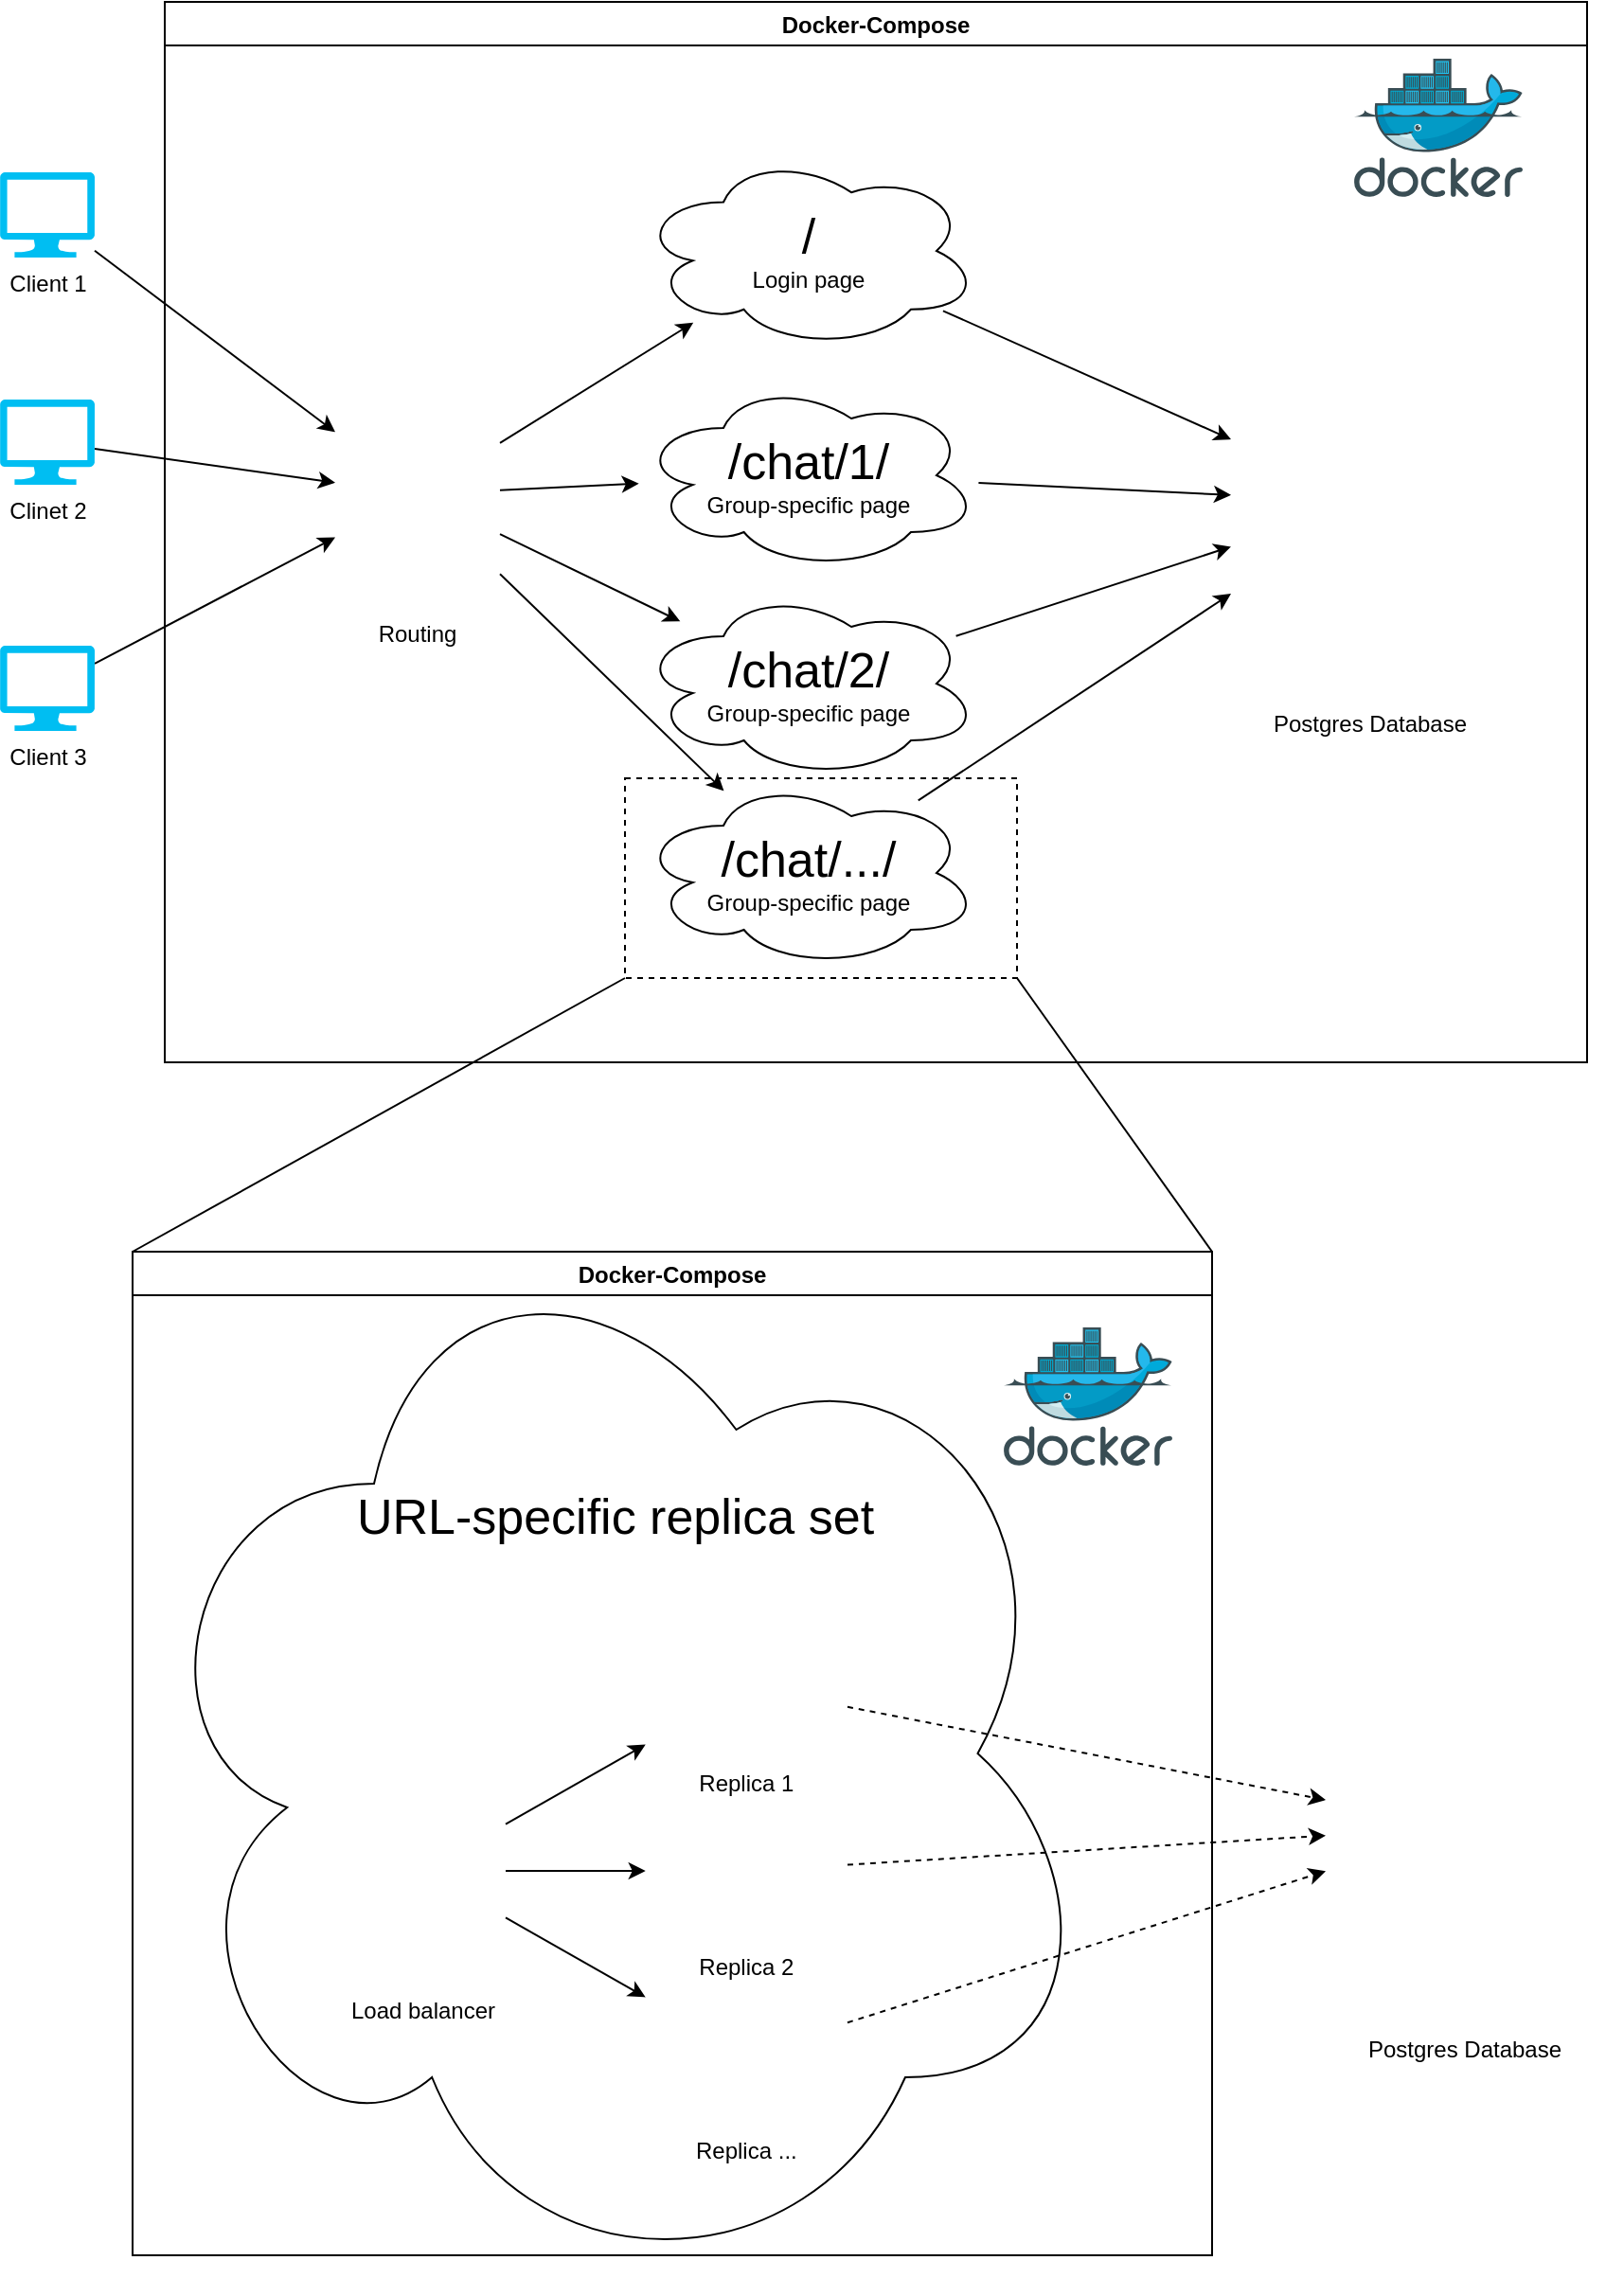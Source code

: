 <mxfile>
    <diagram id="KbJQMDzMe3jMYKvD7peT" name="Page-1">
        <mxGraphModel dx="1447" dy="1187" grid="1" gridSize="10" guides="1" tooltips="1" connect="1" arrows="1" fold="1" page="1" pageScale="1" pageWidth="827" pageHeight="1169" math="0" shadow="0">
            <root>
                <mxCell id="0"/>
                <mxCell id="1" parent="0"/>
                <mxCell id="4" value="Docker-Compose" style="swimlane;" parent="1" vertex="1">
                    <mxGeometry x="97" y="110" width="751" height="560" as="geometry"/>
                </mxCell>
                <mxCell id="3" value="" style="sketch=0;aspect=fixed;html=1;points=[];align=center;image;fontSize=12;image=img/lib/mscae/Docker.svg;" parent="4" vertex="1">
                    <mxGeometry x="628" y="30.0" width="89" height="72.98" as="geometry"/>
                </mxCell>
                <mxCell id="15" style="edgeStyle=none;html=1;fontSize=26;" edge="1" parent="4" source="2" target="11">
                    <mxGeometry relative="1" as="geometry"/>
                </mxCell>
                <mxCell id="16" style="edgeStyle=none;html=1;fontSize=26;" edge="1" parent="4" source="2" target="12">
                    <mxGeometry relative="1" as="geometry"/>
                </mxCell>
                <mxCell id="17" style="edgeStyle=none;html=1;fontSize=26;" edge="1" parent="4" source="2" target="13">
                    <mxGeometry relative="1" as="geometry"/>
                </mxCell>
                <mxCell id="18" style="edgeStyle=none;html=1;fontSize=26;" edge="1" parent="4" source="2" target="14">
                    <mxGeometry relative="1" as="geometry"/>
                </mxCell>
                <mxCell id="2" value="Routing" style="shape=image;verticalLabelPosition=bottom;labelBackgroundColor=#ffffff;verticalAlign=top;aspect=fixed;imageAspect=0;image=https://upload.wikimedia.org/wikipedia/commons/thumb/1/1b/Traefik.logo.png/1200px-Traefik.logo.png;" parent="4" vertex="1">
                    <mxGeometry x="90" y="200" width="87" height="120" as="geometry"/>
                </mxCell>
                <mxCell id="20" style="edgeStyle=none;html=1;fontSize=26;" edge="1" parent="4" source="11" target="19">
                    <mxGeometry relative="1" as="geometry"/>
                </mxCell>
                <mxCell id="11" value="&lt;font style=&quot;font-size: 26px&quot;&gt;/&lt;/font&gt;&lt;br&gt;Login page" style="ellipse;shape=cloud;whiteSpace=wrap;html=1;" vertex="1" parent="4">
                    <mxGeometry x="250" y="80" width="180" height="102.98" as="geometry"/>
                </mxCell>
                <mxCell id="21" style="edgeStyle=none;html=1;fontSize=26;" edge="1" parent="4" source="12" target="19">
                    <mxGeometry relative="1" as="geometry"/>
                </mxCell>
                <mxCell id="12" value="&lt;font style=&quot;font-size: 26px&quot;&gt;/chat/1/&lt;/font&gt;&lt;br&gt;Group-specific page" style="ellipse;shape=cloud;whiteSpace=wrap;html=1;" vertex="1" parent="4">
                    <mxGeometry x="250" y="200" width="180" height="100" as="geometry"/>
                </mxCell>
                <mxCell id="22" style="edgeStyle=none;html=1;fontSize=26;" edge="1" parent="4" source="13" target="19">
                    <mxGeometry relative="1" as="geometry"/>
                </mxCell>
                <mxCell id="13" value="&lt;font style=&quot;font-size: 26px&quot;&gt;/chat/2/&lt;/font&gt;&lt;br&gt;Group-specific page" style="ellipse;shape=cloud;whiteSpace=wrap;html=1;" vertex="1" parent="4">
                    <mxGeometry x="250" y="310" width="180" height="100" as="geometry"/>
                </mxCell>
                <mxCell id="23" style="edgeStyle=none;html=1;fontSize=26;" edge="1" parent="4" source="14" target="19">
                    <mxGeometry relative="1" as="geometry"/>
                </mxCell>
                <mxCell id="14" value="&lt;font style=&quot;font-size: 26px&quot;&gt;/chat/.../&lt;/font&gt;&lt;br&gt;Group-specific page" style="ellipse;shape=cloud;whiteSpace=wrap;html=1;" vertex="1" parent="4">
                    <mxGeometry x="250" y="410" width="180" height="100" as="geometry"/>
                </mxCell>
                <mxCell id="19" value="Postgres Database" style="shape=image;verticalLabelPosition=bottom;labelBackgroundColor=#ffffff;verticalAlign=top;aspect=fixed;imageAspect=0;image=https://upload.wikimedia.org/wikipedia/commons/thumb/b/ba/Database-postgres.svg/1200px-Database-postgres.svg.png;" vertex="1" parent="4">
                    <mxGeometry x="563" y="160" width="147" height="207.72" as="geometry"/>
                </mxCell>
                <mxCell id="38" value="" style="rounded=0;whiteSpace=wrap;html=1;fontSize=26;dashed=1;fillColor=none;" vertex="1" parent="4">
                    <mxGeometry x="243" y="410" width="207" height="105.5" as="geometry"/>
                </mxCell>
                <mxCell id="8" style="edgeStyle=none;html=1;" parent="1" source="5" target="2" edge="1">
                    <mxGeometry relative="1" as="geometry"/>
                </mxCell>
                <mxCell id="5" value="Client 1" style="verticalLabelPosition=bottom;html=1;verticalAlign=top;align=center;strokeColor=none;fillColor=#00BEF2;shape=mxgraph.azure.computer;pointerEvents=1;" parent="1" vertex="1">
                    <mxGeometry x="10" y="200" width="50" height="45" as="geometry"/>
                </mxCell>
                <mxCell id="9" style="edgeStyle=none;html=1;" parent="1" source="6" target="2" edge="1">
                    <mxGeometry relative="1" as="geometry"/>
                </mxCell>
                <mxCell id="6" value="Clinet 2" style="verticalLabelPosition=bottom;html=1;verticalAlign=top;align=center;strokeColor=none;fillColor=#00BEF2;shape=mxgraph.azure.computer;pointerEvents=1;" parent="1" vertex="1">
                    <mxGeometry x="10" y="320" width="50" height="45" as="geometry"/>
                </mxCell>
                <mxCell id="10" style="edgeStyle=none;html=1;" parent="1" source="7" target="2" edge="1">
                    <mxGeometry relative="1" as="geometry"/>
                </mxCell>
                <mxCell id="7" value="Client 3" style="verticalLabelPosition=bottom;html=1;verticalAlign=top;align=center;strokeColor=none;fillColor=#00BEF2;shape=mxgraph.azure.computer;pointerEvents=1;" parent="1" vertex="1">
                    <mxGeometry x="10" y="450" width="50" height="45" as="geometry"/>
                </mxCell>
                <mxCell id="39" value="Docker-Compose" style="swimlane;" vertex="1" parent="1">
                    <mxGeometry x="80" y="770" width="570" height="530" as="geometry"/>
                </mxCell>
                <mxCell id="24" value="&lt;span style=&quot;font-size: 26px&quot;&gt;URL-specific replica set&lt;/span&gt;" style="ellipse;shape=cloud;whiteSpace=wrap;html=1;spacing=0;spacingTop=-250;" vertex="1" parent="39">
                    <mxGeometry y="-20" width="510" height="570" as="geometry"/>
                </mxCell>
                <mxCell id="27" value="Replica 1" style="shape=image;verticalLabelPosition=bottom;labelBackgroundColor=#ffffff;verticalAlign=top;aspect=fixed;imageAspect=0;image=https://packer.searates.com/images/main-container.png;" vertex="1" parent="39">
                    <mxGeometry x="270.87" y="193" width="106.62" height="74" as="geometry"/>
                </mxCell>
                <mxCell id="28" value="Replica 2" style="shape=image;verticalLabelPosition=bottom;labelBackgroundColor=#ffffff;verticalAlign=top;aspect=fixed;imageAspect=0;image=https://packer.searates.com/images/main-container.png;" vertex="1" parent="39">
                    <mxGeometry x="270.87" y="290" width="106.62" height="74" as="geometry"/>
                </mxCell>
                <mxCell id="29" value="Replica ..." style="shape=image;verticalLabelPosition=bottom;labelBackgroundColor=#ffffff;verticalAlign=top;aspect=fixed;imageAspect=0;image=https://packer.searates.com/images/main-container.png;" vertex="1" parent="39">
                    <mxGeometry x="270.87" y="387" width="106.62" height="74" as="geometry"/>
                </mxCell>
                <mxCell id="31" style="edgeStyle=none;html=1;fontSize=26;" edge="1" parent="39" source="30" target="27">
                    <mxGeometry relative="1" as="geometry"/>
                </mxCell>
                <mxCell id="32" style="edgeStyle=none;html=1;fontSize=26;" edge="1" parent="39" source="30" target="28">
                    <mxGeometry relative="1" as="geometry"/>
                </mxCell>
                <mxCell id="33" style="edgeStyle=none;html=1;fontSize=26;" edge="1" parent="39" source="30" target="29">
                    <mxGeometry relative="1" as="geometry"/>
                </mxCell>
                <mxCell id="30" value="Load balancer" style="shape=image;verticalLabelPosition=bottom;labelBackgroundColor=#ffffff;verticalAlign=top;aspect=fixed;imageAspect=0;image=https://upload.wikimedia.org/wikipedia/commons/thumb/1/1b/Traefik.logo.png/1200px-Traefik.logo.png;" vertex="1" parent="39">
                    <mxGeometry x="110" y="267" width="87" height="120" as="geometry"/>
                </mxCell>
                <mxCell id="40" value="" style="sketch=0;aspect=fixed;html=1;points=[];align=center;image;fontSize=12;image=img/lib/mscae/Docker.svg;" vertex="1" parent="39">
                    <mxGeometry x="460" y="40.0" width="89" height="72.98" as="geometry"/>
                </mxCell>
                <mxCell id="56" value="" style="endArrow=none;html=1;fontSize=26;entryX=0;entryY=1;entryDx=0;entryDy=0;exitX=0;exitY=0;exitDx=0;exitDy=0;" edge="1" parent="1" source="39" target="38">
                    <mxGeometry width="50" height="50" relative="1" as="geometry">
                        <mxPoint x="950" y="820" as="sourcePoint"/>
                        <mxPoint x="1000" y="770" as="targetPoint"/>
                    </mxGeometry>
                </mxCell>
                <mxCell id="57" value="" style="endArrow=none;html=1;fontSize=26;entryX=1;entryY=1;entryDx=0;entryDy=0;exitX=1;exitY=0;exitDx=0;exitDy=0;" edge="1" parent="1" source="39" target="38">
                    <mxGeometry width="50" height="50" relative="1" as="geometry">
                        <mxPoint x="950" y="820" as="sourcePoint"/>
                        <mxPoint x="1000" y="770" as="targetPoint"/>
                    </mxGeometry>
                </mxCell>
                <mxCell id="34" value="Postgres Database" style="shape=image;verticalLabelPosition=bottom;labelBackgroundColor=#ffffff;verticalAlign=top;aspect=fixed;imageAspect=0;image=https://upload.wikimedia.org/wikipedia/commons/thumb/b/ba/Database-postgres.svg/1200px-Database-postgres.svg.png;" vertex="1" parent="1">
                    <mxGeometry x="710" y="970" width="147" height="207.72" as="geometry"/>
                </mxCell>
                <mxCell id="35" style="edgeStyle=none;html=1;fontSize=26;dashed=1;" edge="1" parent="1" source="27" target="34">
                    <mxGeometry relative="1" as="geometry"/>
                </mxCell>
                <mxCell id="36" style="edgeStyle=none;html=1;fontSize=26;dashed=1;" edge="1" parent="1" source="28" target="34">
                    <mxGeometry relative="1" as="geometry"/>
                </mxCell>
                <mxCell id="37" style="edgeStyle=none;html=1;fontSize=26;dashed=1;" edge="1" parent="1" source="29" target="34">
                    <mxGeometry relative="1" as="geometry"/>
                </mxCell>
            </root>
        </mxGraphModel>
    </diagram>
</mxfile>
